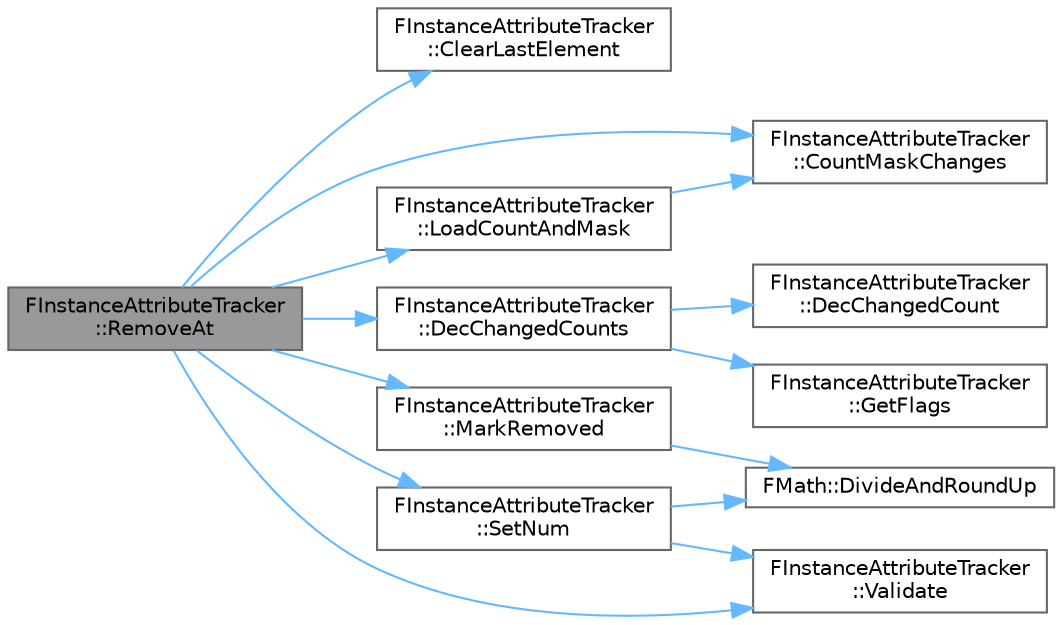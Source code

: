 digraph "FInstanceAttributeTracker::RemoveAt"
{
 // INTERACTIVE_SVG=YES
 // LATEX_PDF_SIZE
  bgcolor="transparent";
  edge [fontname=Helvetica,fontsize=10,labelfontname=Helvetica,labelfontsize=10];
  node [fontname=Helvetica,fontsize=10,shape=box,height=0.2,width=0.4];
  rankdir="LR";
  Node1 [id="Node000001",label="FInstanceAttributeTracker\l::RemoveAt",height=0.2,width=0.4,color="gray40", fillcolor="grey60", style="filled", fontcolor="black",tooltip="Mark removed & update the tracked bits (remove & move operation) Note: this is not something that sho..."];
  Node1 -> Node2 [id="edge1_Node000001_Node000002",color="steelblue1",style="solid",tooltip=" "];
  Node2 [id="Node000002",label="FInstanceAttributeTracker\l::ClearLastElement",height=0.2,width=0.4,color="grey40", fillcolor="white", style="filled",URL="$d7/d54/classFInstanceAttributeTracker.html#a126e164e201e843840121438987abf4d",tooltip="Clear the last item & all remaining in element to ensure it is always all zero."];
  Node1 -> Node3 [id="edge2_Node000001_Node000003",color="steelblue1",style="solid",tooltip=" "];
  Node3 [id="Node000003",label="FInstanceAttributeTracker\l::CountMaskChanges",height=0.2,width=0.4,color="grey40", fillcolor="white", style="filled",URL="$d7/d54/classFInstanceAttributeTracker.html#a934d22de05e146e14a0658a2beddc643",tooltip=" "];
  Node1 -> Node4 [id="edge3_Node000001_Node000004",color="steelblue1",style="solid",tooltip=" "];
  Node4 [id="Node000004",label="FInstanceAttributeTracker\l::DecChangedCounts",height=0.2,width=0.4,color="grey40", fillcolor="white", style="filled",URL="$d7/d54/classFInstanceAttributeTracker.html#ab56e50da0ff7b87abfd9a7bae683fc2e",tooltip=" "];
  Node4 -> Node5 [id="edge4_Node000004_Node000005",color="steelblue1",style="solid",tooltip=" "];
  Node5 [id="Node000005",label="FInstanceAttributeTracker\l::DecChangedCount",height=0.2,width=0.4,color="grey40", fillcolor="white", style="filled",URL="$d7/d54/classFInstanceAttributeTracker.html#a07dfad04eea2dd6d849805ee808f465c",tooltip=" "];
  Node4 -> Node6 [id="edge5_Node000004_Node000006",color="steelblue1",style="solid",tooltip=" "];
  Node6 [id="Node000006",label="FInstanceAttributeTracker\l::GetFlags",height=0.2,width=0.4,color="grey40", fillcolor="white", style="filled",URL="$d7/d54/classFInstanceAttributeTracker.html#aa50ded98f4bf1e81098569a667ce3061",tooltip="Get the masked flags for a given index."];
  Node1 -> Node7 [id="edge6_Node000001_Node000007",color="steelblue1",style="solid",tooltip=" "];
  Node7 [id="Node000007",label="FInstanceAttributeTracker\l::LoadCountAndMask",height=0.2,width=0.4,color="grey40", fillcolor="white", style="filled",URL="$d7/d54/classFInstanceAttributeTracker.html#a5fbd635793f5c414b4d11219f02ac84b",tooltip="Helper to load and count mask changes, returns the element with the IndexChanged applied to all items..."];
  Node7 -> Node3 [id="edge7_Node000007_Node000003",color="steelblue1",style="solid",tooltip=" "];
  Node1 -> Node8 [id="edge8_Node000001_Node000008",color="steelblue1",style="solid",tooltip=" "];
  Node8 [id="Node000008",label="FInstanceAttributeTracker\l::MarkRemoved",height=0.2,width=0.4,color="grey40", fillcolor="white", style="filled",URL="$d7/d54/classFInstanceAttributeTracker.html#ab6246fa3015edc17b2fe53f6632a023f",tooltip="Lazy allocate bits in the bit vector tracking removed instances and set the flag for the instance ID."];
  Node8 -> Node9 [id="edge9_Node000008_Node000009",color="steelblue1",style="solid",tooltip=" "];
  Node9 [id="Node000009",label="FMath::DivideAndRoundUp",height=0.2,width=0.4,color="grey40", fillcolor="white", style="filled",URL="$dc/d20/structFMath.html#ae928a1450f7427dabf9ee2bec4677742",tooltip="Divides two integers and rounds up."];
  Node1 -> Node10 [id="edge10_Node000001_Node000010",color="steelblue1",style="solid",tooltip=" "];
  Node10 [id="Node000010",label="FInstanceAttributeTracker\l::SetNum",height=0.2,width=0.4,color="grey40", fillcolor="white", style="filled",URL="$d7/d54/classFInstanceAttributeTracker.html#a4f8f309ae5e1e9c348efb18e28117495",tooltip=" "];
  Node10 -> Node9 [id="edge11_Node000010_Node000009",color="steelblue1",style="solid",tooltip=" "];
  Node10 -> Node11 [id="edge12_Node000010_Node000011",color="steelblue1",style="solid",tooltip=" "];
  Node11 [id="Node000011",label="FInstanceAttributeTracker\l::Validate",height=0.2,width=0.4,color="grey40", fillcolor="white", style="filled",URL="$d7/d54/classFInstanceAttributeTracker.html#aab1d19b542fc92170177de897706b27f",tooltip=" "];
  Node1 -> Node11 [id="edge13_Node000001_Node000011",color="steelblue1",style="solid",tooltip=" "];
}

